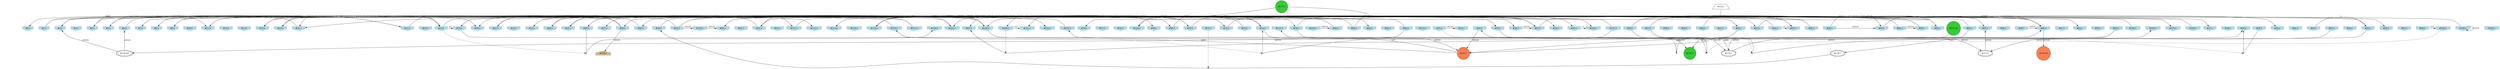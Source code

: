 digraph G {
node[shape = circle]
rankInputs [style = invisible]
rankOutputs [style = invisible]
rankInputs -> rankOutputs [color=invis]
0 [label="#0:1", style = filled, shape = invhouse, color=lightblue]
1 [label="#1:1", style = filled, shape = invhouse, color=lightblue]
2 [label="#2:1", style = filled, shape = invhouse, color=lightblue]
3 [label="#3:1", style = filled, shape = invhouse, color=lightblue]
4 [label="#4:1", style = filled, shape = invhouse, color=lightblue]
5 [label="#5:1", style = filled, shape = invhouse, color=lightblue]
6 [label="#6:1", style = filled, shape = invhouse, color=lightblue]
7 [label="#7:1", style = filled, shape = invhouse, color=lightblue]
8 [label="#8:1", style = filled, shape = invhouse, color=lightblue]
9 [label="#9:1", style = filled, shape = invhouse, color=lightblue]
10 [label="#10:1", style = filled, shape = invhouse, color=lightblue]
11 [label="#11:1", style = filled, shape = invhouse, color=lightblue]
12 [label="#12:1", style = filled, shape = invhouse, color=lightblue]
13 [label="#13:1", style = filled, shape = invhouse, color=lightblue]
14 [label="#14:1", style = filled, shape = invhouse, color=lightblue]
15 [label="#15:1", style = filled, shape = invhouse, color=lightblue]
16 [label="#16:1", style = filled, shape = invhouse, color=lightblue]
17 [label="#17:1", style = filled, shape = invhouse, color=lightblue]
18 [label="#18:1", style = filled, shape = invhouse, color=lightblue]
19 [label="#19:1", style = filled, shape = invhouse, color=lightblue]
20 [label="#20:1", style = filled, shape = invhouse, color=lightblue]
21 [label="#21:1", style = filled, shape = invhouse, color=lightblue]
22 [label="#22:1", style = filled, shape = invhouse, color=lightblue]
23 [label="#23:1", style = filled, shape = invhouse, color=lightblue]
24 [label="#24:1", style = filled, shape = invhouse, color=lightblue]
25 [label="#25:1", style = filled, shape = invhouse, color=lightblue]
26 [label="#26:1", style = filled, shape = invhouse, color=lightblue]
27 [label="#27:1", style = filled, shape = invhouse, color=lightblue]
28 [label="#28:1", style = filled, shape = invhouse, color=lightblue]
29 [label="#29:1", style = filled, shape = invhouse, color=lightblue]
30 [label="#30:1", style = filled, shape = invhouse, color=lightblue]
31 [label="#31:1", style = filled, shape = invhouse, color=lightblue]
32 [label="#32:1", style = filled, shape = invhouse, color=lightblue]
33 [label="#33:1", style = filled, shape = invhouse, color=lightblue]
34 [label="#34:1", style = filled, shape = invhouse, color=lightblue]
35 [label="#35:1", style = filled, shape = invhouse, color=lightblue]
36 [label="#36:1", style = filled, shape = invhouse, color=lightblue]
37 [label="#37:1", style = filled, shape = invhouse, color=lightblue]
38 [label="#38:1", style = filled, shape = invhouse, color=lightblue]
39 [label="#39:1", style = filled, shape = invhouse, color=lightblue]
40 [label="#40:1", style = filled, shape = invhouse, color=lightblue]
41 [label="#41:1", style = filled, shape = invhouse, color=lightblue]
42 [label="#42:1", style = filled, shape = invhouse, color=lightblue]
43 [label="#43:1", style = filled, shape = invhouse, color=lightblue]
44 [label="#44:1", style = filled, shape = invhouse, color=lightblue]
45 [label="#45:1", style = filled, shape = invhouse, color=lightblue]
46 [label="#46:1", style = filled, shape = invhouse, color=lightblue]
47 [label="#47:1", style = filled, shape = invhouse, color=lightblue]
48 [label="#48:1", style = filled, shape = invhouse, color=lightblue]
49 [label="#49:1", style = filled, shape = invhouse, color=lightblue]
50 [label="#50:1", style = filled, shape = invhouse, color=lightblue]
51 [label="#51:1", style = filled, shape = invhouse, color=lightblue]
52 [label="#52:1", style = filled, shape = invhouse, color=lightblue]
53 [label="#53:1", style = filled, shape = invhouse, color=lightblue]
54 [label="#54:1", style = filled, shape = invhouse, color=lightblue]
55 [label="#55:1", style = filled, shape = invhouse, color=lightblue]
56 [label="#56:1", style = filled, shape = invhouse, color=lightblue]
57 [label="#57:1", style = filled, shape = invhouse, color=lightblue]
58 [label="#58:1", style = filled, shape = invhouse, color=lightblue]
59 [label="#59:1", style = filled, shape = invhouse, color=lightblue]
60 [label="#60:1", style = filled, shape = invhouse, color=lightblue]
61 [label="#61:1", style = filled, shape = invhouse, color=lightblue]
62 [label="#62:1", style = filled, shape = invhouse, color=lightblue]
63 [label="#63:1", style = filled, shape = invhouse, color=lightblue]
64 [label="#64:1", style = filled, shape = invhouse, color=lightblue]
65 [label="#65:1", style = filled, shape = invhouse, color=lightblue]
66 [label="#66:1", style = filled, shape = invhouse, color=lightblue]
67 [label="#67:1", style = filled, shape = invhouse, color=lightblue]
68 [label="#68:1", style = filled, shape = invhouse, color=lightblue]
69 [label="#69:1", style = filled, shape = invhouse, color=lightblue]
70 [label="#70:1", style = filled, shape = invhouse, color=lightblue]
71 [label="#71:1", style = filled, shape = invhouse, color=lightblue]
72 [label="#72:1", style = filled, shape = invhouse, color=lightblue]
73 [label="#73:1", style = filled, shape = invhouse, color=lightblue]
74 [label="#74:1", style = filled, shape = invhouse, color=lightblue]
75 [label="#75:1", style = filled, shape = invhouse, color=lightblue]
76 [label="#76:1", style = filled, shape = invhouse, color=lightblue]
77 [label="#77:1", style = filled, shape = invhouse, color=lightblue]
78 [label="#78:1", style = filled, shape = invhouse, color=lightblue]
79 [label="#79:1", style = filled, shape = invhouse, color=lightblue]
80 [label="#80:1", style = filled, shape = invhouse, color=lightblue]
81 [label="#81:1", style = filled, shape = invhouse, color=lightblue]
82 [label="#82:1", style = filled, shape = invhouse, color=lightblue]
83 [label="#83:1", style = filled, shape = invhouse, color=lightblue]
84 [label="#84:1", style = filled, shape = invhouse, color=lightblue]
85 [label="#85:1", style = filled, shape = invhouse, color=lightblue]
86 [label="#86:1", style = filled, shape = invhouse, color=lightblue]
87 [label="#87:1", style = filled, shape = invhouse, color=lightblue]
88 [label="#88:1", style = filled, shape = invhouse, color=lightblue]
89 [label="#89:1", style = filled, shape = invhouse, color=lightblue]
90 [label="#90:1", style = filled, shape = invhouse, color=lightblue]
91 [label="#91:1", style = filled, shape = invhouse, color=lightblue]
92 [label="#92:1", style = filled, shape = invhouse, color=lightblue]
93 [label="#93:1", style = filled, shape = invhouse, color=lightblue]
94 [label="#94:1", style = filled, shape = invhouse, color=lightblue]
95 [label="#95:1", style = filled, shape = invhouse, color=lightblue]
96 [label="#96:1", style = filled, shape = invhouse, color=lightblue]
97 [label="#97:1", style = filled, shape = invhouse, color=lightblue]
98 [label="#98:1", style = filled, shape = invhouse, color=lightblue]
99 [label="#99:1", style = filled, shape = invhouse, color=lightblue]
100 [label="#100:1", style = filled, shape = invhouse, color=lightblue]
101 [label="#101:1", style = filled, shape = invhouse, color=lightblue]
102 [label="#102:1", style = filled, shape = invhouse, color=lightblue]
103 [label="#103:1", style = filled, shape = invhouse, color=lightblue]
104 [label="#104:1", style = filled, shape = invhouse, color=lightblue]
105 [label="#105:1", style = filled, shape = invhouse, color=lightblue]
106 [label="#106:1", style = filled, shape = invhouse, color=lightblue]
107 [label="#107:1", style = filled, shape = invhouse, color=lightblue]
108 [label="#108:1", style = filled, shape = invhouse, color=lightblue]
109 [label="#109:1", style = filled, shape = invhouse, color=lightblue]
110 [label="#110:1", style = filled, shape = invhouse, color=lightblue]
111 [label="#111:1", style = filled, shape = invhouse, color=lightblue]
112 [label="#112:1", style = filled, shape = invhouse, color=lightblue]
113 [label="#113:1", style = filled, shape = invhouse, color=lightblue]
114 [label="#114:1", style = filled, shape = invhouse, color=lightblue]
115 [label="#115:1", style = filled, shape = invhouse, color=lightblue]
116 [label="#116:1", style = filled, shape = invhouse, color=lightblue]
117 [label="#117:1", style = filled, shape = invhouse, color=lightblue]
118 [label="#118:1", style = filled, shape = invhouse, color=lightblue]
119 [label="#119:1", style = filled, shape = invhouse, color=lightblue]
120 [label="#120:1", style = filled, shape = invhouse, color=lightblue]
121 [label="#121:1", style = filled, shape = invhouse, color=lightblue]
122 [label="#122:1", style = filled, shape = invhouse, color=lightblue]
123 [label="#123:1", style = filled, shape = invhouse, color=lightblue]
124 [label="#124:1", style = filled, shape = invhouse, color=lightblue]
125 [label="#125:1", style = filled, shape = invhouse, color=lightblue]
126 [label="#126:1", style = filled, shape = invhouse, color=lightblue]
127 [label="#127:1", style = filled, shape = invhouse, color=lightblue]
128 [label="#128:1", style = filled, shape = house, color=tan]
129 [label="#129:7", style = filled, fillcolor = coral]
130 [label="#130:49", shape = doubleoctagon]
131 [label="#131:49", style = filled, fillcolor=limegreen]
132 [label="#132:1", shape = trapezium]
133 [label="#133:1", shape = doubleoctagon]
134 [label="#134:7", shape = doubleoctagon]
135 [label="#135:7", style = filled, fillcolor=limegreen]
136 [label="#136:49", style = filled, fillcolor = coral]
137 [label="#137:1", style = filled, fillcolor=limegreen]
138 [label="#138:7", shape = doubleoctagon]
28 -> 128 [label = "65535"]
84 -> 28 [label = "65535"]
130 -> 6 [label = "65535"]
132 -> 124 [label = "65535"]
30 -> 80 [label = "65535"]
140 [shape = point]
32 -> 140 [style = dashed]
26 -> 140 [dir = none]
140 -> 118
111 -> 126 [label = "65535"]
53 -> 83 [label = "65535"]
25 -> 87 [label = "65535"]
89 -> 83 [label = "65535"]
66 -> 23 [label = "65535"]
88 -> 9 [label = "65535"]
108 -> 115 [label = "65535"]
117 -> 24 [label = "65535"]
36 -> 53 [label = "65535"]
74 -> 129 [label = "65535"]
84 -> 96 [label = "65535"]
70 -> 74 [label = "65535"]
82 -> 5 [label = "65535"]
66 -> 55 [label = "65535"]
108 -> 15 [label = "65535"]
6 -> 112 [label = "65535"]
117 -> 8 [label = "65535"]
28 -> 25 [label = "65535"]
7 -> 37 [label = "65535"]
34 -> 129 [label = "65535"]
100 -> 115 [label = "65535"]
116 -> 0 [label = "65535"]
75 -> 33 [label = "65535"]
141 [shape = point]
75 -> 141 [style = dashed]
39 -> 141 [dir = none]
141 -> 95
89 -> 85 [label = "65535"]
142 [shape = point]
109 -> 142 [style = dashed]
62 -> 142 [dir = none]
142 -> 67
120 -> 49 [label = "65535"]
99 -> 90 [label = "65535"]
133 -> 97 [label = "65535"]
35 -> 133 [label = "65535"]
125 -> 65 [label = "65535"]
31 -> 16 [label = "65535"]
60 -> 87 [label = "32767"]
56 -> 40 [label = "65535"]
143 [shape = point]
116 -> 143 [style = dashed]
127 -> 143 [dir = none]
143 -> 74
105 -> 105 [label = "65535"]
1 -> 85 [label = "8191"]
130 -> 2 [label = "65535"]
31 -> 62 [label = "1023"]
53 -> 109 [label = "65535"]
2 -> 54 [label = "65535"]
32 -> 102 [label = "16383"]
56 -> 90 [label = "32767"]
51 -> 111 [label = "65535"]
11 -> 122 [label = "65535"]
134 -> 34 [label = "4095"]
94 -> 134 [label = "65535"]
73 -> 124 [label = "65535"]
74 -> 4 [label = "8191"]
86 -> 113 [label = "16383"]
65 -> 49 [label = "65535"]
72 -> 90 [label = "32767"]
45 -> 14 [label = "2047"]
74 -> 29 [label = "8191"]
144 [shape = point]
57 -> 144 [style = dashed]
57 -> 144 [dir = none]
144 -> 95
105 -> 7 [label = "65535"]
96 -> 67 [label = "65535"]
90 -> 23 [label = "65535"]
129 -> 116 [label = "4095"]
48 -> 104 [label = "255"]
92 -> 27 [label = "127"]
131 -> 129 [label = "255"]
108 -> 135 [label = "65535"]
96 -> 26 [label = "65535"]
90 -> 136 [label = "65535"]
24 -> 79 [label = "511"]
16 -> 4 [label = "2047"]
19 -> 70 [label = "65535"]
109 -> 121 [label = "127"]
31 -> 120 [label = "65535"]
64 -> 16 [label = "65535"]
129 -> 123 [label = "127"]
79 -> 134 [label = "65535"]
1 -> 32 [label = "65535"]
45 -> 133 [label = "65535"]
51 -> 20 [label = "511"]
57 -> 46 [label = "127"]
5 -> 69 [label = "7"]
2 -> 72 [label = "65535"]
123 -> 21 [label = "65535"]
17 -> 15 [label = "65535"]
79 -> 53 [label = "63"]
70 -> 121 [label = "65535"]
62 -> 19 [label = "65535"]
137 -> 76 [label = "15"]
32 -> 19 [label = "63"]
137 -> 108 [label = "63"]
31 -> 108 [label = "63"]
115 -> 107 [label = "63"]
145 [shape = point]
71 -> 145 [style = dashed]
138 -> 145 [dir = none]
145 -> 30
86 -> 138 [label = "1023"]
103 -> 107 [label = "65535"]
107 -> 2 [label = "7"]
17 -> 32 [label = "63"]
64 -> 87 [label = "15"]
146 [shape = point]
104 -> 146 [style = dashed]
56 -> 146 [dir = none]
146 -> 119
147 [shape = point]
62 -> 147 [style = dashed]
19 -> 147 [dir = none]
147 -> 90
134 -> 101 [label = "65535"]
88 -> 51 [label = "65535"]
94 -> 135 [label = "65535"]
15 -> 17 [label = "3"]
26 -> 63 [label = "65535"]
69 -> 36 [label = "65535"]
49 -> 92 [label = "1"]
8 -> 20 [label = "65535"]
127 -> 9 [label = "1"]
21 -> 68 [label = "65535"]
43 -> 129 [label = "1"]
24 -> 35 [label = "65535"]
83 -> 97 [label = "3"]
5 -> 11 [label = "1"]
28 -> 14 [label = "65535"]
42 -> 45 [label = "1"]
55 -> 126 [label = "3"]
29 -> 11 [label = "65535"]
82 -> 130 [label = "65535"]
63 -> 85 [label = "1"]
{
	rank = same
	rankdir = TB
	rankInputs -> 0 -> 1 -> 2 -> 3 -> 4 -> 5 -> 6 -> 7 -> 8 -> 9 -> 10 -> 11 -> 12 -> 13 -> 14 -> 15 -> 16 -> 17 -> 18 -> 19 -> 20 -> 21 -> 22 -> 23 -> 24 -> 25 -> 26 -> 27 -> 28 -> 29 -> 30 -> 31 -> 32 -> 33 -> 34 -> 35 -> 36 -> 37 -> 38 -> 39 -> 40 -> 41 -> 42 -> 43 -> 44 -> 45 -> 46 -> 47 -> 48 -> 49 -> 50 -> 51 -> 52 -> 53 -> 54 -> 55 -> 56 -> 57 -> 58 -> 59 -> 60 -> 61 -> 62 -> 63 -> 64 -> 65 -> 66 -> 67 -> 68 -> 69 -> 70 -> 71 -> 72 -> 73 -> 74 -> 75 -> 76 -> 77 -> 78 -> 79 -> 80 -> 81 -> 82 -> 83 -> 84 -> 85 -> 86 -> 87 -> 88 -> 89 -> 90 -> 91 -> 92 -> 93 -> 94 -> 95 -> 96 -> 97 -> 98 -> 99 -> 100 -> 101 -> 102 -> 103 -> 104 -> 105 -> 106 -> 107 -> 108 -> 109 -> 110 -> 111 -> 112 -> 113 -> 114 -> 115 -> 116 -> 117 -> 118 -> 119 -> 120 -> 121 -> 122 -> 123 -> 124 -> 125 -> 126 -> 127 [style = invis]
}
{
	rank = same
	rankdir = TB
	rankOutputs -> 128 [style = invis]
}
}
